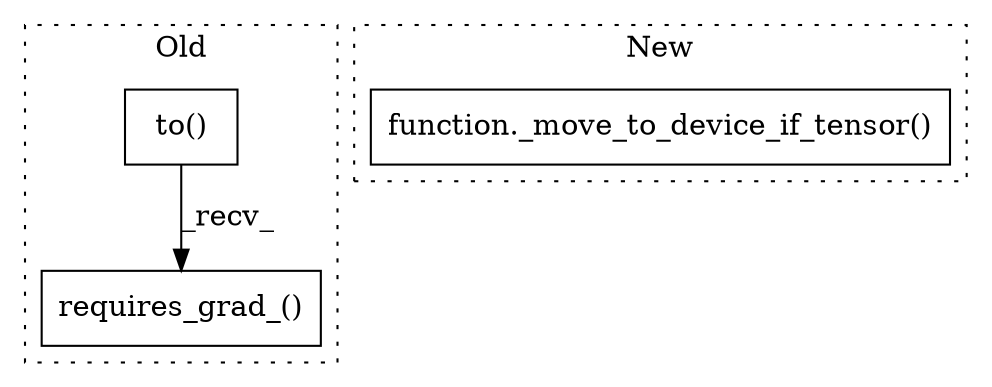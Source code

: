 digraph G {
subgraph cluster0 {
1 [label="to()" a="75" s="6274" l="23" shape="box"];
3 [label="requires_grad_()" a="75" s="6274,6358" l="64,1" shape="box"];
label = "Old";
style="dotted";
}
subgraph cluster1 {
2 [label="function._move_to_device_if_tensor()" a="75" s="6436,6468" l="26,34" shape="box"];
label = "New";
style="dotted";
}
1 -> 3 [label="_recv_"];
}